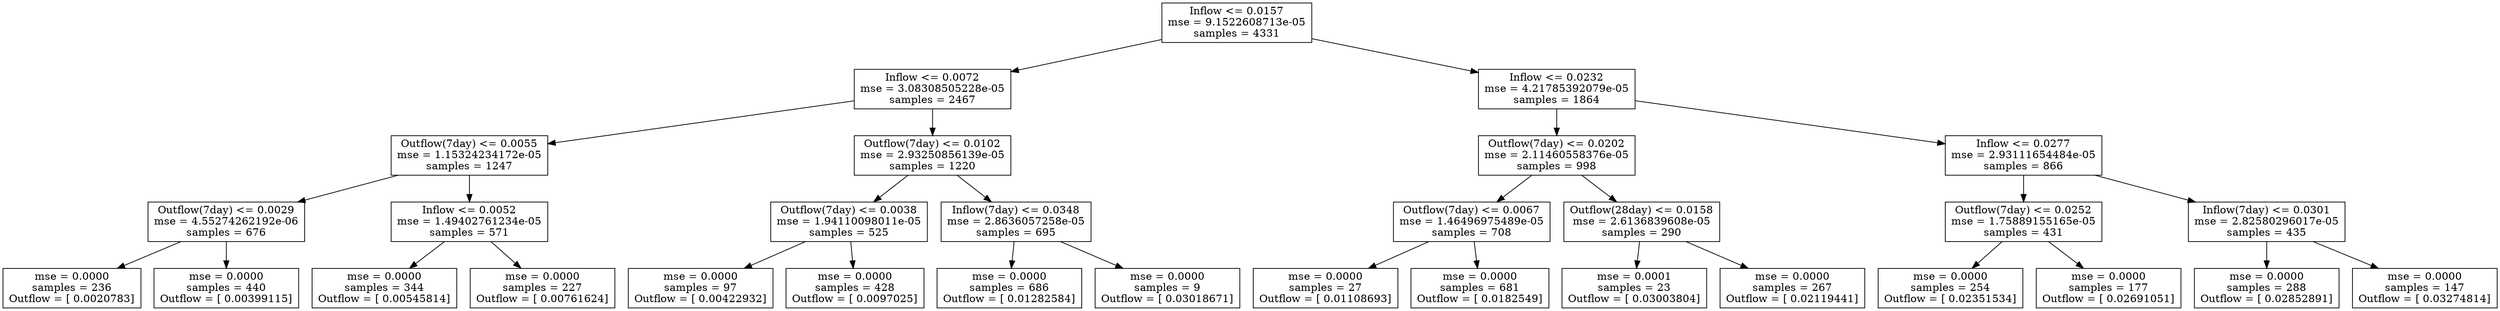 digraph Tree {
0 [label="Inflow <= 0.0157\nmse = 9.1522608713e-05\nsamples = 4331", shape="box"] ;
1 [label="Inflow <= 0.0072\nmse = 3.08308505228e-05\nsamples = 2467", shape="box"] ;
0 -> 1 ;
2 [label="Outflow(7day) <= 0.0055\nmse = 1.15324234172e-05\nsamples = 1247", shape="box"] ;
1 -> 2 ;
3 [label="Outflow(7day) <= 0.0029\nmse = 4.55274262192e-06\nsamples = 676", shape="box"] ;
2 -> 3 ;
4 [label="mse = 0.0000\nsamples = 236\nOutflow = [ 0.0020783]", shape="box"] ;
3 -> 4 ;
5 [label="mse = 0.0000\nsamples = 440\nOutflow = [ 0.00399115]", shape="box"] ;
3 -> 5 ;
6 [label="Inflow <= 0.0052\nmse = 1.49402761234e-05\nsamples = 571", shape="box"] ;
2 -> 6 ;
7 [label="mse = 0.0000\nsamples = 344\nOutflow = [ 0.00545814]", shape="box"] ;
6 -> 7 ;
8 [label="mse = 0.0000\nsamples = 227\nOutflow = [ 0.00761624]", shape="box"] ;
6 -> 8 ;
9 [label="Outflow(7day) <= 0.0102\nmse = 2.93250856139e-05\nsamples = 1220", shape="box"] ;
1 -> 9 ;
10 [label="Outflow(7day) <= 0.0038\nmse = 1.94110098011e-05\nsamples = 525", shape="box"] ;
9 -> 10 ;
11 [label="mse = 0.0000\nsamples = 97\nOutflow = [ 0.00422932]", shape="box"] ;
10 -> 11 ;
12 [label="mse = 0.0000\nsamples = 428\nOutflow = [ 0.0097025]", shape="box"] ;
10 -> 12 ;
13 [label="Inflow(7day) <= 0.0348\nmse = 2.8636057258e-05\nsamples = 695", shape="box"] ;
9 -> 13 ;
14 [label="mse = 0.0000\nsamples = 686\nOutflow = [ 0.01282584]", shape="box"] ;
13 -> 14 ;
15 [label="mse = 0.0000\nsamples = 9\nOutflow = [ 0.03018671]", shape="box"] ;
13 -> 15 ;
16 [label="Inflow <= 0.0232\nmse = 4.21785392079e-05\nsamples = 1864", shape="box"] ;
0 -> 16 ;
17 [label="Outflow(7day) <= 0.0202\nmse = 2.11460558376e-05\nsamples = 998", shape="box"] ;
16 -> 17 ;
18 [label="Outflow(7day) <= 0.0067\nmse = 1.46496975489e-05\nsamples = 708", shape="box"] ;
17 -> 18 ;
19 [label="mse = 0.0000\nsamples = 27\nOutflow = [ 0.01108693]", shape="box"] ;
18 -> 19 ;
20 [label="mse = 0.0000\nsamples = 681\nOutflow = [ 0.0182549]", shape="box"] ;
18 -> 20 ;
21 [label="Outflow(28day) <= 0.0158\nmse = 2.6136839608e-05\nsamples = 290", shape="box"] ;
17 -> 21 ;
22 [label="mse = 0.0001\nsamples = 23\nOutflow = [ 0.03003804]", shape="box"] ;
21 -> 22 ;
23 [label="mse = 0.0000\nsamples = 267\nOutflow = [ 0.02119441]", shape="box"] ;
21 -> 23 ;
24 [label="Inflow <= 0.0277\nmse = 2.93111654484e-05\nsamples = 866", shape="box"] ;
16 -> 24 ;
25 [label="Outflow(7day) <= 0.0252\nmse = 1.75889155165e-05\nsamples = 431", shape="box"] ;
24 -> 25 ;
26 [label="mse = 0.0000\nsamples = 254\nOutflow = [ 0.02351534]", shape="box"] ;
25 -> 26 ;
27 [label="mse = 0.0000\nsamples = 177\nOutflow = [ 0.02691051]", shape="box"] ;
25 -> 27 ;
28 [label="Inflow(7day) <= 0.0301\nmse = 2.82580296017e-05\nsamples = 435", shape="box"] ;
24 -> 28 ;
29 [label="mse = 0.0000\nsamples = 288\nOutflow = [ 0.02852891]", shape="box"] ;
28 -> 29 ;
30 [label="mse = 0.0000\nsamples = 147\nOutflow = [ 0.03274814]", shape="box"] ;
28 -> 30 ;
}